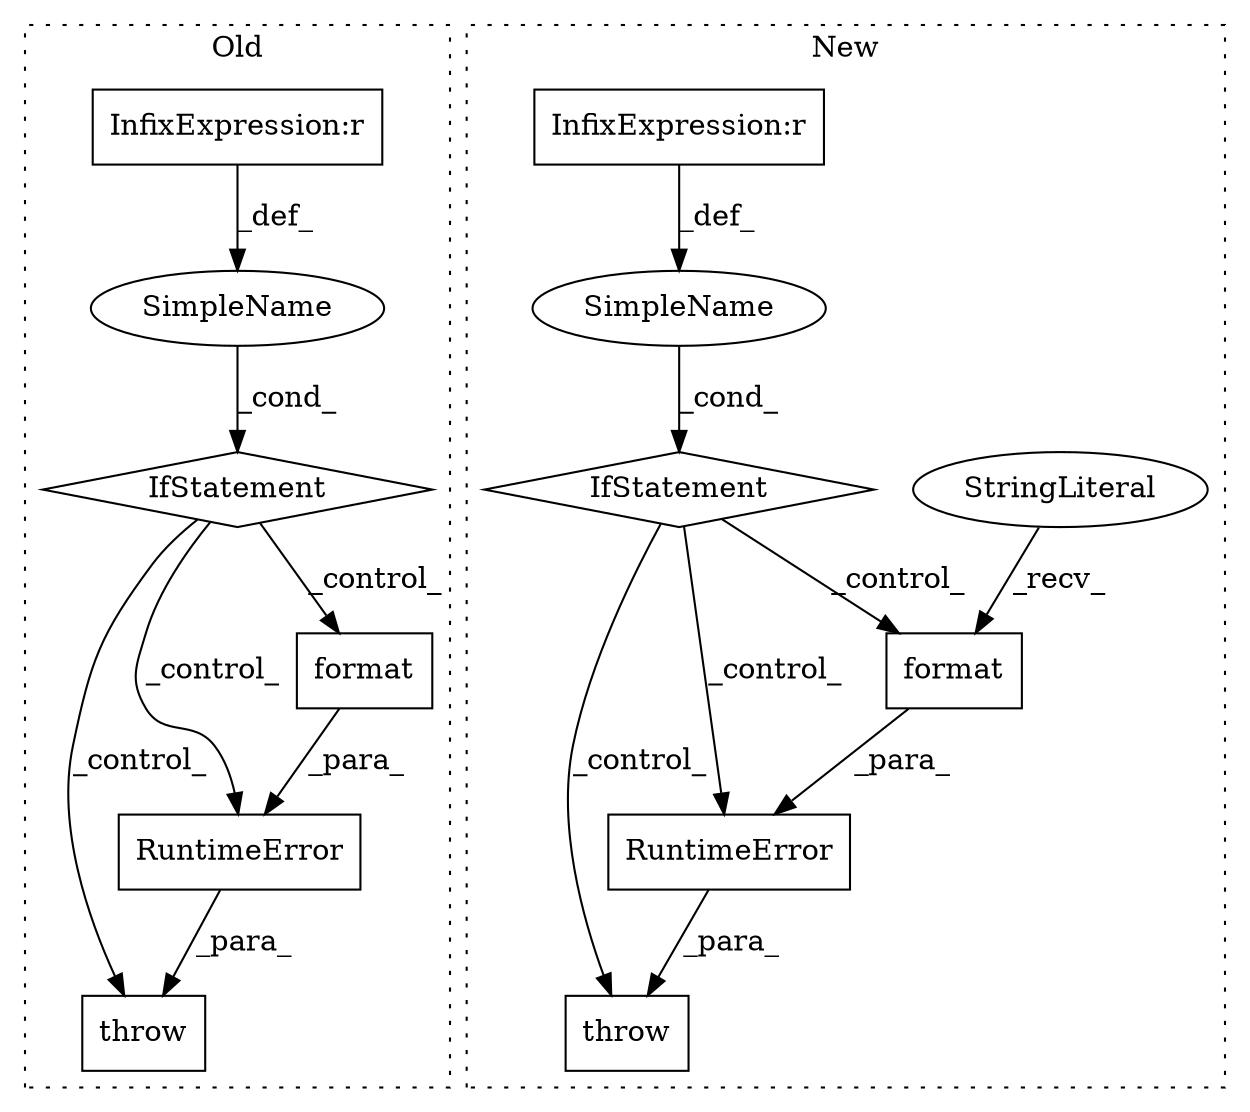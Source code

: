digraph G {
subgraph cluster0 {
1 [label="throw" a="53" s="2625" l="6" shape="box"];
4 [label="RuntimeError" a="32" s="2631,2746" l="13,1" shape="box"];
8 [label="SimpleName" a="42" s="" l="" shape="ellipse"];
10 [label="IfStatement" a="25" s="2580,2613" l="4,2" shape="diamond"];
11 [label="InfixExpression:r" a="27" s="2594" l="4" shape="box"];
12 [label="format" a="32" s="2695,2745" l="7,1" shape="box"];
label = "Old";
style="dotted";
}
subgraph cluster1 {
2 [label="RuntimeError" a="32" s="2819,2926" l="13,1" shape="box"];
3 [label="throw" a="53" s="2813" l="6" shape="box"];
5 [label="format" a="32" s="2905,2925" l="7,1" shape="box"];
6 [label="StringLiteral" a="45" s="2832" l="72" shape="ellipse"];
7 [label="SimpleName" a="42" s="" l="" shape="ellipse"];
9 [label="IfStatement" a="25" s="2768,2803" l="4,2" shape="diamond"];
13 [label="InfixExpression:r" a="27" s="2780" l="4" shape="box"];
label = "New";
style="dotted";
}
2 -> 3 [label="_para_"];
4 -> 1 [label="_para_"];
5 -> 2 [label="_para_"];
6 -> 5 [label="_recv_"];
7 -> 9 [label="_cond_"];
8 -> 10 [label="_cond_"];
9 -> 2 [label="_control_"];
9 -> 5 [label="_control_"];
9 -> 3 [label="_control_"];
10 -> 1 [label="_control_"];
10 -> 4 [label="_control_"];
10 -> 12 [label="_control_"];
11 -> 8 [label="_def_"];
12 -> 4 [label="_para_"];
13 -> 7 [label="_def_"];
}